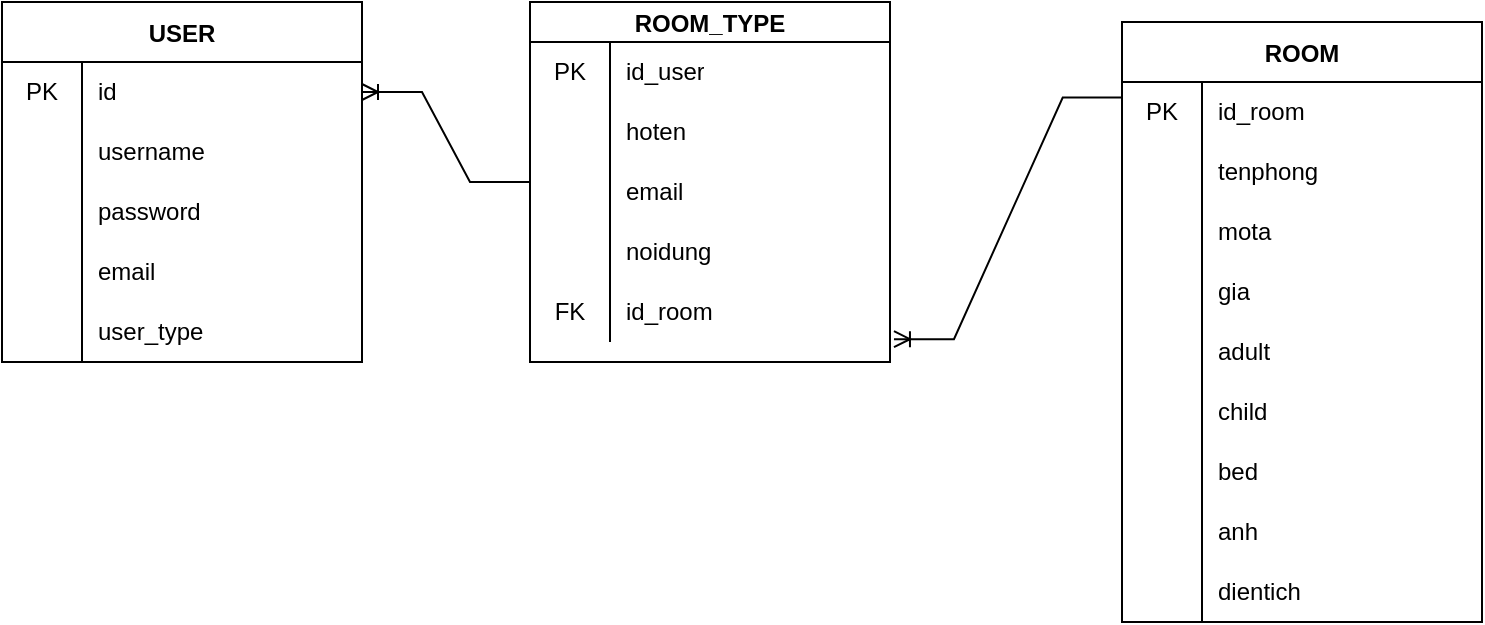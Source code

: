 <mxfile version="20.5.1" type="github">
  <diagram id="v2-F8Bed9i0mX1uC12ZN" name="Trang-1">
    <mxGraphModel dx="1038" dy="539" grid="1" gridSize="10" guides="1" tooltips="1" connect="1" arrows="1" fold="1" page="1" pageScale="1" pageWidth="827" pageHeight="1169" math="0" shadow="0">
      <root>
        <mxCell id="0" />
        <mxCell id="1" parent="0" />
        <mxCell id="KYjvJKaW8bf8YqZbxT6V-1" value="USER" style="shape=table;startSize=30;container=1;collapsible=0;childLayout=tableLayout;fixedRows=1;rowLines=0;fontStyle=1;" vertex="1" parent="1">
          <mxGeometry x="60" y="80" width="180" height="180" as="geometry" />
        </mxCell>
        <mxCell id="KYjvJKaW8bf8YqZbxT6V-2" value="" style="shape=tableRow;horizontal=0;startSize=0;swimlaneHead=0;swimlaneBody=0;top=0;left=0;bottom=0;right=0;collapsible=0;dropTarget=0;fillColor=none;points=[[0,0.5],[1,0.5]];portConstraint=eastwest;" vertex="1" parent="KYjvJKaW8bf8YqZbxT6V-1">
          <mxGeometry y="30" width="180" height="30" as="geometry" />
        </mxCell>
        <mxCell id="KYjvJKaW8bf8YqZbxT6V-3" value="PK" style="shape=partialRectangle;html=1;whiteSpace=wrap;connectable=0;fillColor=none;top=0;left=0;bottom=0;right=0;overflow=hidden;pointerEvents=1;" vertex="1" parent="KYjvJKaW8bf8YqZbxT6V-2">
          <mxGeometry width="40" height="30" as="geometry">
            <mxRectangle width="40" height="30" as="alternateBounds" />
          </mxGeometry>
        </mxCell>
        <mxCell id="KYjvJKaW8bf8YqZbxT6V-4" value="id" style="shape=partialRectangle;html=1;whiteSpace=wrap;connectable=0;fillColor=none;top=0;left=0;bottom=0;right=0;align=left;spacingLeft=6;overflow=hidden;" vertex="1" parent="KYjvJKaW8bf8YqZbxT6V-2">
          <mxGeometry x="40" width="140" height="30" as="geometry">
            <mxRectangle width="140" height="30" as="alternateBounds" />
          </mxGeometry>
        </mxCell>
        <mxCell id="KYjvJKaW8bf8YqZbxT6V-5" value="" style="shape=tableRow;horizontal=0;startSize=0;swimlaneHead=0;swimlaneBody=0;top=0;left=0;bottom=0;right=0;collapsible=0;dropTarget=0;fillColor=none;points=[[0,0.5],[1,0.5]];portConstraint=eastwest;" vertex="1" parent="KYjvJKaW8bf8YqZbxT6V-1">
          <mxGeometry y="60" width="180" height="30" as="geometry" />
        </mxCell>
        <mxCell id="KYjvJKaW8bf8YqZbxT6V-6" value="" style="shape=partialRectangle;html=1;whiteSpace=wrap;connectable=0;fillColor=none;top=0;left=0;bottom=0;right=0;overflow=hidden;" vertex="1" parent="KYjvJKaW8bf8YqZbxT6V-5">
          <mxGeometry width="40" height="30" as="geometry">
            <mxRectangle width="40" height="30" as="alternateBounds" />
          </mxGeometry>
        </mxCell>
        <mxCell id="KYjvJKaW8bf8YqZbxT6V-7" value="username" style="shape=partialRectangle;html=1;whiteSpace=wrap;connectable=0;fillColor=none;top=0;left=0;bottom=0;right=0;align=left;spacingLeft=6;overflow=hidden;" vertex="1" parent="KYjvJKaW8bf8YqZbxT6V-5">
          <mxGeometry x="40" width="140" height="30" as="geometry">
            <mxRectangle width="140" height="30" as="alternateBounds" />
          </mxGeometry>
        </mxCell>
        <mxCell id="KYjvJKaW8bf8YqZbxT6V-8" value="" style="shape=tableRow;horizontal=0;startSize=0;swimlaneHead=0;swimlaneBody=0;top=0;left=0;bottom=0;right=0;collapsible=0;dropTarget=0;fillColor=none;points=[[0,0.5],[1,0.5]];portConstraint=eastwest;" vertex="1" parent="KYjvJKaW8bf8YqZbxT6V-1">
          <mxGeometry y="90" width="180" height="30" as="geometry" />
        </mxCell>
        <mxCell id="KYjvJKaW8bf8YqZbxT6V-9" value="" style="shape=partialRectangle;html=1;whiteSpace=wrap;connectable=0;fillColor=none;top=0;left=0;bottom=0;right=0;overflow=hidden;" vertex="1" parent="KYjvJKaW8bf8YqZbxT6V-8">
          <mxGeometry width="40" height="30" as="geometry">
            <mxRectangle width="40" height="30" as="alternateBounds" />
          </mxGeometry>
        </mxCell>
        <mxCell id="KYjvJKaW8bf8YqZbxT6V-10" value="password" style="shape=partialRectangle;html=1;whiteSpace=wrap;connectable=0;fillColor=none;top=0;left=0;bottom=0;right=0;align=left;spacingLeft=6;overflow=hidden;" vertex="1" parent="KYjvJKaW8bf8YqZbxT6V-8">
          <mxGeometry x="40" width="140" height="30" as="geometry">
            <mxRectangle width="140" height="30" as="alternateBounds" />
          </mxGeometry>
        </mxCell>
        <mxCell id="KYjvJKaW8bf8YqZbxT6V-11" value="" style="shape=tableRow;horizontal=0;startSize=0;swimlaneHead=0;swimlaneBody=0;top=0;left=0;bottom=0;right=0;collapsible=0;dropTarget=0;fillColor=none;points=[[0,0.5],[1,0.5]];portConstraint=eastwest;" vertex="1" parent="KYjvJKaW8bf8YqZbxT6V-1">
          <mxGeometry y="120" width="180" height="30" as="geometry" />
        </mxCell>
        <mxCell id="KYjvJKaW8bf8YqZbxT6V-12" value="" style="shape=partialRectangle;html=1;whiteSpace=wrap;connectable=0;fillColor=none;top=0;left=0;bottom=0;right=0;overflow=hidden;" vertex="1" parent="KYjvJKaW8bf8YqZbxT6V-11">
          <mxGeometry width="40" height="30" as="geometry">
            <mxRectangle width="40" height="30" as="alternateBounds" />
          </mxGeometry>
        </mxCell>
        <mxCell id="KYjvJKaW8bf8YqZbxT6V-13" value="email" style="shape=partialRectangle;html=1;whiteSpace=wrap;connectable=0;fillColor=none;top=0;left=0;bottom=0;right=0;align=left;spacingLeft=6;overflow=hidden;" vertex="1" parent="KYjvJKaW8bf8YqZbxT6V-11">
          <mxGeometry x="40" width="140" height="30" as="geometry">
            <mxRectangle width="140" height="30" as="alternateBounds" />
          </mxGeometry>
        </mxCell>
        <mxCell id="KYjvJKaW8bf8YqZbxT6V-14" value="" style="shape=tableRow;horizontal=0;startSize=0;swimlaneHead=0;swimlaneBody=0;top=0;left=0;bottom=0;right=0;collapsible=0;dropTarget=0;fillColor=none;points=[[0,0.5],[1,0.5]];portConstraint=eastwest;" vertex="1" parent="KYjvJKaW8bf8YqZbxT6V-1">
          <mxGeometry y="150" width="180" height="30" as="geometry" />
        </mxCell>
        <mxCell id="KYjvJKaW8bf8YqZbxT6V-15" value="" style="shape=partialRectangle;html=1;whiteSpace=wrap;connectable=0;fillColor=none;top=0;left=0;bottom=0;right=0;overflow=hidden;" vertex="1" parent="KYjvJKaW8bf8YqZbxT6V-14">
          <mxGeometry width="40" height="30" as="geometry">
            <mxRectangle width="40" height="30" as="alternateBounds" />
          </mxGeometry>
        </mxCell>
        <mxCell id="KYjvJKaW8bf8YqZbxT6V-16" value="user_type" style="shape=partialRectangle;html=1;whiteSpace=wrap;connectable=0;fillColor=none;top=0;left=0;bottom=0;right=0;align=left;spacingLeft=6;overflow=hidden;" vertex="1" parent="KYjvJKaW8bf8YqZbxT6V-14">
          <mxGeometry x="40" width="140" height="30" as="geometry">
            <mxRectangle width="140" height="30" as="alternateBounds" />
          </mxGeometry>
        </mxCell>
        <mxCell id="KYjvJKaW8bf8YqZbxT6V-17" value="ROOM_TYPE" style="shape=table;startSize=20;container=1;collapsible=0;childLayout=tableLayout;fixedRows=1;rowLines=0;fontStyle=1;" vertex="1" parent="1">
          <mxGeometry x="324" y="80" width="180" height="180" as="geometry" />
        </mxCell>
        <mxCell id="KYjvJKaW8bf8YqZbxT6V-18" value="" style="shape=tableRow;horizontal=0;startSize=0;swimlaneHead=0;swimlaneBody=0;top=0;left=0;bottom=0;right=0;collapsible=0;dropTarget=0;fillColor=none;points=[[0,0.5],[1,0.5]];portConstraint=eastwest;" vertex="1" parent="KYjvJKaW8bf8YqZbxT6V-17">
          <mxGeometry y="20" width="180" height="30" as="geometry" />
        </mxCell>
        <mxCell id="KYjvJKaW8bf8YqZbxT6V-19" value="PK" style="shape=partialRectangle;html=1;whiteSpace=wrap;connectable=0;fillColor=none;top=0;left=0;bottom=0;right=0;overflow=hidden;pointerEvents=1;" vertex="1" parent="KYjvJKaW8bf8YqZbxT6V-18">
          <mxGeometry width="40" height="30" as="geometry">
            <mxRectangle width="40" height="30" as="alternateBounds" />
          </mxGeometry>
        </mxCell>
        <mxCell id="KYjvJKaW8bf8YqZbxT6V-20" value="id_user" style="shape=partialRectangle;html=1;whiteSpace=wrap;connectable=0;fillColor=none;top=0;left=0;bottom=0;right=0;align=left;spacingLeft=6;overflow=hidden;" vertex="1" parent="KYjvJKaW8bf8YqZbxT6V-18">
          <mxGeometry x="40" width="140" height="30" as="geometry">
            <mxRectangle width="140" height="30" as="alternateBounds" />
          </mxGeometry>
        </mxCell>
        <mxCell id="KYjvJKaW8bf8YqZbxT6V-21" value="" style="shape=tableRow;horizontal=0;startSize=0;swimlaneHead=0;swimlaneBody=0;top=0;left=0;bottom=0;right=0;collapsible=0;dropTarget=0;fillColor=none;points=[[0,0.5],[1,0.5]];portConstraint=eastwest;" vertex="1" parent="KYjvJKaW8bf8YqZbxT6V-17">
          <mxGeometry y="50" width="180" height="30" as="geometry" />
        </mxCell>
        <mxCell id="KYjvJKaW8bf8YqZbxT6V-22" value="" style="shape=partialRectangle;html=1;whiteSpace=wrap;connectable=0;fillColor=none;top=0;left=0;bottom=0;right=0;overflow=hidden;" vertex="1" parent="KYjvJKaW8bf8YqZbxT6V-21">
          <mxGeometry width="40" height="30" as="geometry">
            <mxRectangle width="40" height="30" as="alternateBounds" />
          </mxGeometry>
        </mxCell>
        <mxCell id="KYjvJKaW8bf8YqZbxT6V-23" value="hoten" style="shape=partialRectangle;html=1;whiteSpace=wrap;connectable=0;fillColor=none;top=0;left=0;bottom=0;right=0;align=left;spacingLeft=6;overflow=hidden;" vertex="1" parent="KYjvJKaW8bf8YqZbxT6V-21">
          <mxGeometry x="40" width="140" height="30" as="geometry">
            <mxRectangle width="140" height="30" as="alternateBounds" />
          </mxGeometry>
        </mxCell>
        <mxCell id="KYjvJKaW8bf8YqZbxT6V-24" value="" style="shape=tableRow;horizontal=0;startSize=0;swimlaneHead=0;swimlaneBody=0;top=0;left=0;bottom=0;right=0;collapsible=0;dropTarget=0;fillColor=none;points=[[0,0.5],[1,0.5]];portConstraint=eastwest;" vertex="1" parent="KYjvJKaW8bf8YqZbxT6V-17">
          <mxGeometry y="80" width="180" height="30" as="geometry" />
        </mxCell>
        <mxCell id="KYjvJKaW8bf8YqZbxT6V-25" value="" style="shape=partialRectangle;html=1;whiteSpace=wrap;connectable=0;fillColor=none;top=0;left=0;bottom=0;right=0;overflow=hidden;" vertex="1" parent="KYjvJKaW8bf8YqZbxT6V-24">
          <mxGeometry width="40" height="30" as="geometry">
            <mxRectangle width="40" height="30" as="alternateBounds" />
          </mxGeometry>
        </mxCell>
        <mxCell id="KYjvJKaW8bf8YqZbxT6V-26" value="email" style="shape=partialRectangle;html=1;whiteSpace=wrap;connectable=0;fillColor=none;top=0;left=0;bottom=0;right=0;align=left;spacingLeft=6;overflow=hidden;" vertex="1" parent="KYjvJKaW8bf8YqZbxT6V-24">
          <mxGeometry x="40" width="140" height="30" as="geometry">
            <mxRectangle width="140" height="30" as="alternateBounds" />
          </mxGeometry>
        </mxCell>
        <mxCell id="KYjvJKaW8bf8YqZbxT6V-27" value="" style="shape=tableRow;horizontal=0;startSize=0;swimlaneHead=0;swimlaneBody=0;top=0;left=0;bottom=0;right=0;collapsible=0;dropTarget=0;fillColor=none;points=[[0,0.5],[1,0.5]];portConstraint=eastwest;" vertex="1" parent="KYjvJKaW8bf8YqZbxT6V-17">
          <mxGeometry y="110" width="180" height="30" as="geometry" />
        </mxCell>
        <mxCell id="KYjvJKaW8bf8YqZbxT6V-28" value="" style="shape=partialRectangle;html=1;whiteSpace=wrap;connectable=0;fillColor=none;top=0;left=0;bottom=0;right=0;overflow=hidden;" vertex="1" parent="KYjvJKaW8bf8YqZbxT6V-27">
          <mxGeometry width="40" height="30" as="geometry">
            <mxRectangle width="40" height="30" as="alternateBounds" />
          </mxGeometry>
        </mxCell>
        <mxCell id="KYjvJKaW8bf8YqZbxT6V-29" value="noidung" style="shape=partialRectangle;html=1;whiteSpace=wrap;connectable=0;fillColor=none;top=0;left=0;bottom=0;right=0;align=left;spacingLeft=6;overflow=hidden;" vertex="1" parent="KYjvJKaW8bf8YqZbxT6V-27">
          <mxGeometry x="40" width="140" height="30" as="geometry">
            <mxRectangle width="140" height="30" as="alternateBounds" />
          </mxGeometry>
        </mxCell>
        <mxCell id="KYjvJKaW8bf8YqZbxT6V-30" value="" style="shape=tableRow;horizontal=0;startSize=0;swimlaneHead=0;swimlaneBody=0;top=0;left=0;bottom=0;right=0;collapsible=0;dropTarget=0;fillColor=none;points=[[0,0.5],[1,0.5]];portConstraint=eastwest;" vertex="1" parent="KYjvJKaW8bf8YqZbxT6V-17">
          <mxGeometry y="140" width="180" height="30" as="geometry" />
        </mxCell>
        <mxCell id="KYjvJKaW8bf8YqZbxT6V-31" value="FK" style="shape=partialRectangle;html=1;whiteSpace=wrap;connectable=0;fillColor=none;top=0;left=0;bottom=0;right=0;overflow=hidden;" vertex="1" parent="KYjvJKaW8bf8YqZbxT6V-30">
          <mxGeometry width="40" height="30" as="geometry">
            <mxRectangle width="40" height="30" as="alternateBounds" />
          </mxGeometry>
        </mxCell>
        <mxCell id="KYjvJKaW8bf8YqZbxT6V-32" value="id_room" style="shape=partialRectangle;html=1;whiteSpace=wrap;connectable=0;fillColor=none;top=0;left=0;bottom=0;right=0;align=left;spacingLeft=6;overflow=hidden;" vertex="1" parent="KYjvJKaW8bf8YqZbxT6V-30">
          <mxGeometry x="40" width="140" height="30" as="geometry">
            <mxRectangle width="140" height="30" as="alternateBounds" />
          </mxGeometry>
        </mxCell>
        <mxCell id="KYjvJKaW8bf8YqZbxT6V-33" value="ROOM" style="shape=table;startSize=30;container=1;collapsible=0;childLayout=tableLayout;fixedRows=1;rowLines=0;fontStyle=1;" vertex="1" parent="1">
          <mxGeometry x="620" y="90" width="180" height="300" as="geometry" />
        </mxCell>
        <mxCell id="KYjvJKaW8bf8YqZbxT6V-34" value="" style="shape=tableRow;horizontal=0;startSize=0;swimlaneHead=0;swimlaneBody=0;top=0;left=0;bottom=0;right=0;collapsible=0;dropTarget=0;fillColor=none;points=[[0,0.5],[1,0.5]];portConstraint=eastwest;" vertex="1" parent="KYjvJKaW8bf8YqZbxT6V-33">
          <mxGeometry y="30" width="180" height="30" as="geometry" />
        </mxCell>
        <mxCell id="KYjvJKaW8bf8YqZbxT6V-35" value="PK" style="shape=partialRectangle;html=1;whiteSpace=wrap;connectable=0;fillColor=none;top=0;left=0;bottom=0;right=0;overflow=hidden;pointerEvents=1;" vertex="1" parent="KYjvJKaW8bf8YqZbxT6V-34">
          <mxGeometry width="40" height="30" as="geometry">
            <mxRectangle width="40" height="30" as="alternateBounds" />
          </mxGeometry>
        </mxCell>
        <mxCell id="KYjvJKaW8bf8YqZbxT6V-36" value="id_room" style="shape=partialRectangle;html=1;whiteSpace=wrap;connectable=0;fillColor=none;top=0;left=0;bottom=0;right=0;align=left;spacingLeft=6;overflow=hidden;" vertex="1" parent="KYjvJKaW8bf8YqZbxT6V-34">
          <mxGeometry x="40" width="140" height="30" as="geometry">
            <mxRectangle width="140" height="30" as="alternateBounds" />
          </mxGeometry>
        </mxCell>
        <mxCell id="KYjvJKaW8bf8YqZbxT6V-37" value="" style="shape=tableRow;horizontal=0;startSize=0;swimlaneHead=0;swimlaneBody=0;top=0;left=0;bottom=0;right=0;collapsible=0;dropTarget=0;fillColor=none;points=[[0,0.5],[1,0.5]];portConstraint=eastwest;" vertex="1" parent="KYjvJKaW8bf8YqZbxT6V-33">
          <mxGeometry y="60" width="180" height="30" as="geometry" />
        </mxCell>
        <mxCell id="KYjvJKaW8bf8YqZbxT6V-38" value="" style="shape=partialRectangle;html=1;whiteSpace=wrap;connectable=0;fillColor=none;top=0;left=0;bottom=0;right=0;overflow=hidden;" vertex="1" parent="KYjvJKaW8bf8YqZbxT6V-37">
          <mxGeometry width="40" height="30" as="geometry">
            <mxRectangle width="40" height="30" as="alternateBounds" />
          </mxGeometry>
        </mxCell>
        <mxCell id="KYjvJKaW8bf8YqZbxT6V-39" value="tenphong" style="shape=partialRectangle;html=1;whiteSpace=wrap;connectable=0;fillColor=none;top=0;left=0;bottom=0;right=0;align=left;spacingLeft=6;overflow=hidden;" vertex="1" parent="KYjvJKaW8bf8YqZbxT6V-37">
          <mxGeometry x="40" width="140" height="30" as="geometry">
            <mxRectangle width="140" height="30" as="alternateBounds" />
          </mxGeometry>
        </mxCell>
        <mxCell id="KYjvJKaW8bf8YqZbxT6V-40" value="" style="shape=tableRow;horizontal=0;startSize=0;swimlaneHead=0;swimlaneBody=0;top=0;left=0;bottom=0;right=0;collapsible=0;dropTarget=0;fillColor=none;points=[[0,0.5],[1,0.5]];portConstraint=eastwest;" vertex="1" parent="KYjvJKaW8bf8YqZbxT6V-33">
          <mxGeometry y="90" width="180" height="30" as="geometry" />
        </mxCell>
        <mxCell id="KYjvJKaW8bf8YqZbxT6V-41" value="" style="shape=partialRectangle;html=1;whiteSpace=wrap;connectable=0;fillColor=none;top=0;left=0;bottom=0;right=0;overflow=hidden;" vertex="1" parent="KYjvJKaW8bf8YqZbxT6V-40">
          <mxGeometry width="40" height="30" as="geometry">
            <mxRectangle width="40" height="30" as="alternateBounds" />
          </mxGeometry>
        </mxCell>
        <mxCell id="KYjvJKaW8bf8YqZbxT6V-42" value="mota" style="shape=partialRectangle;html=1;whiteSpace=wrap;connectable=0;fillColor=none;top=0;left=0;bottom=0;right=0;align=left;spacingLeft=6;overflow=hidden;" vertex="1" parent="KYjvJKaW8bf8YqZbxT6V-40">
          <mxGeometry x="40" width="140" height="30" as="geometry">
            <mxRectangle width="140" height="30" as="alternateBounds" />
          </mxGeometry>
        </mxCell>
        <mxCell id="KYjvJKaW8bf8YqZbxT6V-43" value="" style="shape=tableRow;horizontal=0;startSize=0;swimlaneHead=0;swimlaneBody=0;top=0;left=0;bottom=0;right=0;collapsible=0;dropTarget=0;fillColor=none;points=[[0,0.5],[1,0.5]];portConstraint=eastwest;" vertex="1" parent="KYjvJKaW8bf8YqZbxT6V-33">
          <mxGeometry y="120" width="180" height="30" as="geometry" />
        </mxCell>
        <mxCell id="KYjvJKaW8bf8YqZbxT6V-44" value="" style="shape=partialRectangle;html=1;whiteSpace=wrap;connectable=0;fillColor=none;top=0;left=0;bottom=0;right=0;overflow=hidden;" vertex="1" parent="KYjvJKaW8bf8YqZbxT6V-43">
          <mxGeometry width="40" height="30" as="geometry">
            <mxRectangle width="40" height="30" as="alternateBounds" />
          </mxGeometry>
        </mxCell>
        <mxCell id="KYjvJKaW8bf8YqZbxT6V-45" value="gia" style="shape=partialRectangle;html=1;whiteSpace=wrap;connectable=0;fillColor=none;top=0;left=0;bottom=0;right=0;align=left;spacingLeft=6;overflow=hidden;" vertex="1" parent="KYjvJKaW8bf8YqZbxT6V-43">
          <mxGeometry x="40" width="140" height="30" as="geometry">
            <mxRectangle width="140" height="30" as="alternateBounds" />
          </mxGeometry>
        </mxCell>
        <mxCell id="KYjvJKaW8bf8YqZbxT6V-46" value="" style="shape=tableRow;horizontal=0;startSize=0;swimlaneHead=0;swimlaneBody=0;top=0;left=0;bottom=0;right=0;collapsible=0;dropTarget=0;fillColor=none;points=[[0,0.5],[1,0.5]];portConstraint=eastwest;" vertex="1" parent="KYjvJKaW8bf8YqZbxT6V-33">
          <mxGeometry y="150" width="180" height="30" as="geometry" />
        </mxCell>
        <mxCell id="KYjvJKaW8bf8YqZbxT6V-47" value="" style="shape=partialRectangle;html=1;whiteSpace=wrap;connectable=0;fillColor=none;top=0;left=0;bottom=0;right=0;overflow=hidden;" vertex="1" parent="KYjvJKaW8bf8YqZbxT6V-46">
          <mxGeometry width="40" height="30" as="geometry">
            <mxRectangle width="40" height="30" as="alternateBounds" />
          </mxGeometry>
        </mxCell>
        <mxCell id="KYjvJKaW8bf8YqZbxT6V-48" value="adult" style="shape=partialRectangle;html=1;whiteSpace=wrap;connectable=0;fillColor=none;top=0;left=0;bottom=0;right=0;align=left;spacingLeft=6;overflow=hidden;" vertex="1" parent="KYjvJKaW8bf8YqZbxT6V-46">
          <mxGeometry x="40" width="140" height="30" as="geometry">
            <mxRectangle width="140" height="30" as="alternateBounds" />
          </mxGeometry>
        </mxCell>
        <mxCell id="KYjvJKaW8bf8YqZbxT6V-49" value="" style="shape=tableRow;horizontal=0;startSize=0;swimlaneHead=0;swimlaneBody=0;top=0;left=0;bottom=0;right=0;collapsible=0;dropTarget=0;fillColor=none;points=[[0,0.5],[1,0.5]];portConstraint=eastwest;" vertex="1" parent="KYjvJKaW8bf8YqZbxT6V-33">
          <mxGeometry y="180" width="180" height="30" as="geometry" />
        </mxCell>
        <mxCell id="KYjvJKaW8bf8YqZbxT6V-50" value="" style="shape=partialRectangle;html=1;whiteSpace=wrap;connectable=0;fillColor=none;top=0;left=0;bottom=0;right=0;overflow=hidden;" vertex="1" parent="KYjvJKaW8bf8YqZbxT6V-49">
          <mxGeometry width="40" height="30" as="geometry">
            <mxRectangle width="40" height="30" as="alternateBounds" />
          </mxGeometry>
        </mxCell>
        <mxCell id="KYjvJKaW8bf8YqZbxT6V-51" value="child" style="shape=partialRectangle;html=1;whiteSpace=wrap;connectable=0;fillColor=none;top=0;left=0;bottom=0;right=0;align=left;spacingLeft=6;overflow=hidden;" vertex="1" parent="KYjvJKaW8bf8YqZbxT6V-49">
          <mxGeometry x="40" width="140" height="30" as="geometry">
            <mxRectangle width="140" height="30" as="alternateBounds" />
          </mxGeometry>
        </mxCell>
        <mxCell id="KYjvJKaW8bf8YqZbxT6V-52" value="" style="shape=tableRow;horizontal=0;startSize=0;swimlaneHead=0;swimlaneBody=0;top=0;left=0;bottom=0;right=0;collapsible=0;dropTarget=0;fillColor=none;points=[[0,0.5],[1,0.5]];portConstraint=eastwest;" vertex="1" parent="KYjvJKaW8bf8YqZbxT6V-33">
          <mxGeometry y="210" width="180" height="30" as="geometry" />
        </mxCell>
        <mxCell id="KYjvJKaW8bf8YqZbxT6V-53" value="" style="shape=partialRectangle;html=1;whiteSpace=wrap;connectable=0;fillColor=none;top=0;left=0;bottom=0;right=0;overflow=hidden;" vertex="1" parent="KYjvJKaW8bf8YqZbxT6V-52">
          <mxGeometry width="40" height="30" as="geometry">
            <mxRectangle width="40" height="30" as="alternateBounds" />
          </mxGeometry>
        </mxCell>
        <mxCell id="KYjvJKaW8bf8YqZbxT6V-54" value="bed" style="shape=partialRectangle;html=1;whiteSpace=wrap;connectable=0;fillColor=none;top=0;left=0;bottom=0;right=0;align=left;spacingLeft=6;overflow=hidden;" vertex="1" parent="KYjvJKaW8bf8YqZbxT6V-52">
          <mxGeometry x="40" width="140" height="30" as="geometry">
            <mxRectangle width="140" height="30" as="alternateBounds" />
          </mxGeometry>
        </mxCell>
        <mxCell id="KYjvJKaW8bf8YqZbxT6V-55" value="" style="shape=tableRow;horizontal=0;startSize=0;swimlaneHead=0;swimlaneBody=0;top=0;left=0;bottom=0;right=0;collapsible=0;dropTarget=0;fillColor=none;points=[[0,0.5],[1,0.5]];portConstraint=eastwest;" vertex="1" parent="KYjvJKaW8bf8YqZbxT6V-33">
          <mxGeometry y="240" width="180" height="30" as="geometry" />
        </mxCell>
        <mxCell id="KYjvJKaW8bf8YqZbxT6V-56" value="" style="shape=partialRectangle;html=1;whiteSpace=wrap;connectable=0;fillColor=none;top=0;left=0;bottom=0;right=0;overflow=hidden;" vertex="1" parent="KYjvJKaW8bf8YqZbxT6V-55">
          <mxGeometry width="40" height="30" as="geometry">
            <mxRectangle width="40" height="30" as="alternateBounds" />
          </mxGeometry>
        </mxCell>
        <mxCell id="KYjvJKaW8bf8YqZbxT6V-57" value="anh" style="shape=partialRectangle;html=1;whiteSpace=wrap;connectable=0;fillColor=none;top=0;left=0;bottom=0;right=0;align=left;spacingLeft=6;overflow=hidden;" vertex="1" parent="KYjvJKaW8bf8YqZbxT6V-55">
          <mxGeometry x="40" width="140" height="30" as="geometry">
            <mxRectangle width="140" height="30" as="alternateBounds" />
          </mxGeometry>
        </mxCell>
        <mxCell id="KYjvJKaW8bf8YqZbxT6V-58" value="" style="shape=tableRow;horizontal=0;startSize=0;swimlaneHead=0;swimlaneBody=0;top=0;left=0;bottom=0;right=0;collapsible=0;dropTarget=0;fillColor=none;points=[[0,0.5],[1,0.5]];portConstraint=eastwest;" vertex="1" parent="KYjvJKaW8bf8YqZbxT6V-33">
          <mxGeometry y="270" width="180" height="30" as="geometry" />
        </mxCell>
        <mxCell id="KYjvJKaW8bf8YqZbxT6V-59" value="" style="shape=partialRectangle;html=1;whiteSpace=wrap;connectable=0;fillColor=none;top=0;left=0;bottom=0;right=0;overflow=hidden;" vertex="1" parent="KYjvJKaW8bf8YqZbxT6V-58">
          <mxGeometry width="40" height="30" as="geometry">
            <mxRectangle width="40" height="30" as="alternateBounds" />
          </mxGeometry>
        </mxCell>
        <mxCell id="KYjvJKaW8bf8YqZbxT6V-60" value="dientich" style="shape=partialRectangle;html=1;whiteSpace=wrap;connectable=0;fillColor=none;top=0;left=0;bottom=0;right=0;align=left;spacingLeft=6;overflow=hidden;" vertex="1" parent="KYjvJKaW8bf8YqZbxT6V-58">
          <mxGeometry x="40" width="140" height="30" as="geometry">
            <mxRectangle width="140" height="30" as="alternateBounds" />
          </mxGeometry>
        </mxCell>
        <mxCell id="KYjvJKaW8bf8YqZbxT6V-61" value="" style="edgeStyle=entityRelationEdgeStyle;fontSize=12;html=1;endArrow=ERoneToMany;rounded=0;entryX=1;entryY=0.5;entryDx=0;entryDy=0;" edge="1" parent="1" source="KYjvJKaW8bf8YqZbxT6V-17" target="KYjvJKaW8bf8YqZbxT6V-2">
          <mxGeometry width="100" height="100" relative="1" as="geometry">
            <mxPoint x="310" y="98" as="sourcePoint" />
            <mxPoint x="120" y="280" as="targetPoint" />
          </mxGeometry>
        </mxCell>
        <mxCell id="KYjvJKaW8bf8YqZbxT6V-62" value="" style="edgeStyle=entityRelationEdgeStyle;fontSize=12;html=1;endArrow=ERoneToMany;rounded=0;entryX=1.011;entryY=0.953;entryDx=0;entryDy=0;entryPerimeter=0;exitX=0.002;exitY=0.26;exitDx=0;exitDy=0;exitPerimeter=0;" edge="1" parent="1" source="KYjvJKaW8bf8YqZbxT6V-34" target="KYjvJKaW8bf8YqZbxT6V-30">
          <mxGeometry width="100" height="100" relative="1" as="geometry">
            <mxPoint x="460" y="470" as="sourcePoint" />
            <mxPoint x="560" y="370" as="targetPoint" />
          </mxGeometry>
        </mxCell>
      </root>
    </mxGraphModel>
  </diagram>
</mxfile>

